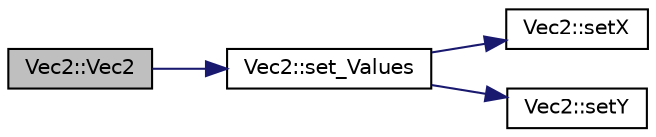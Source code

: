 digraph "Vec2::Vec2"
{
 // INTERACTIVE_SVG=YES
 // LATEX_PDF_SIZE
  edge [fontname="Helvetica",fontsize="10",labelfontname="Helvetica",labelfontsize="10"];
  node [fontname="Helvetica",fontsize="10",shape=record];
  rankdir="LR";
  Node0 [label="Vec2::Vec2",height=0.2,width=0.4,color="black", fillcolor="grey75", style="filled", fontcolor="black",tooltip=" "];
  Node0 -> Node1 [color="midnightblue",fontsize="10",style="solid",fontname="Helvetica"];
  Node1 [label="Vec2::set_Values",height=0.2,width=0.4,color="black", fillcolor="white", style="filled",URL="$class_vec2.html#a238a918f6d2695dd187a9778982a1769",tooltip=" "];
  Node1 -> Node2 [color="midnightblue",fontsize="10",style="solid",fontname="Helvetica"];
  Node2 [label="Vec2::setX",height=0.2,width=0.4,color="black", fillcolor="white", style="filled",URL="$class_vec2.html#aec2b21ff78bf3a2e20a044e1ab7d4b53",tooltip=" "];
  Node1 -> Node3 [color="midnightblue",fontsize="10",style="solid",fontname="Helvetica"];
  Node3 [label="Vec2::setY",height=0.2,width=0.4,color="black", fillcolor="white", style="filled",URL="$class_vec2.html#afb88a3937a78e4d2d7f9031321e6a20b",tooltip=" "];
}
